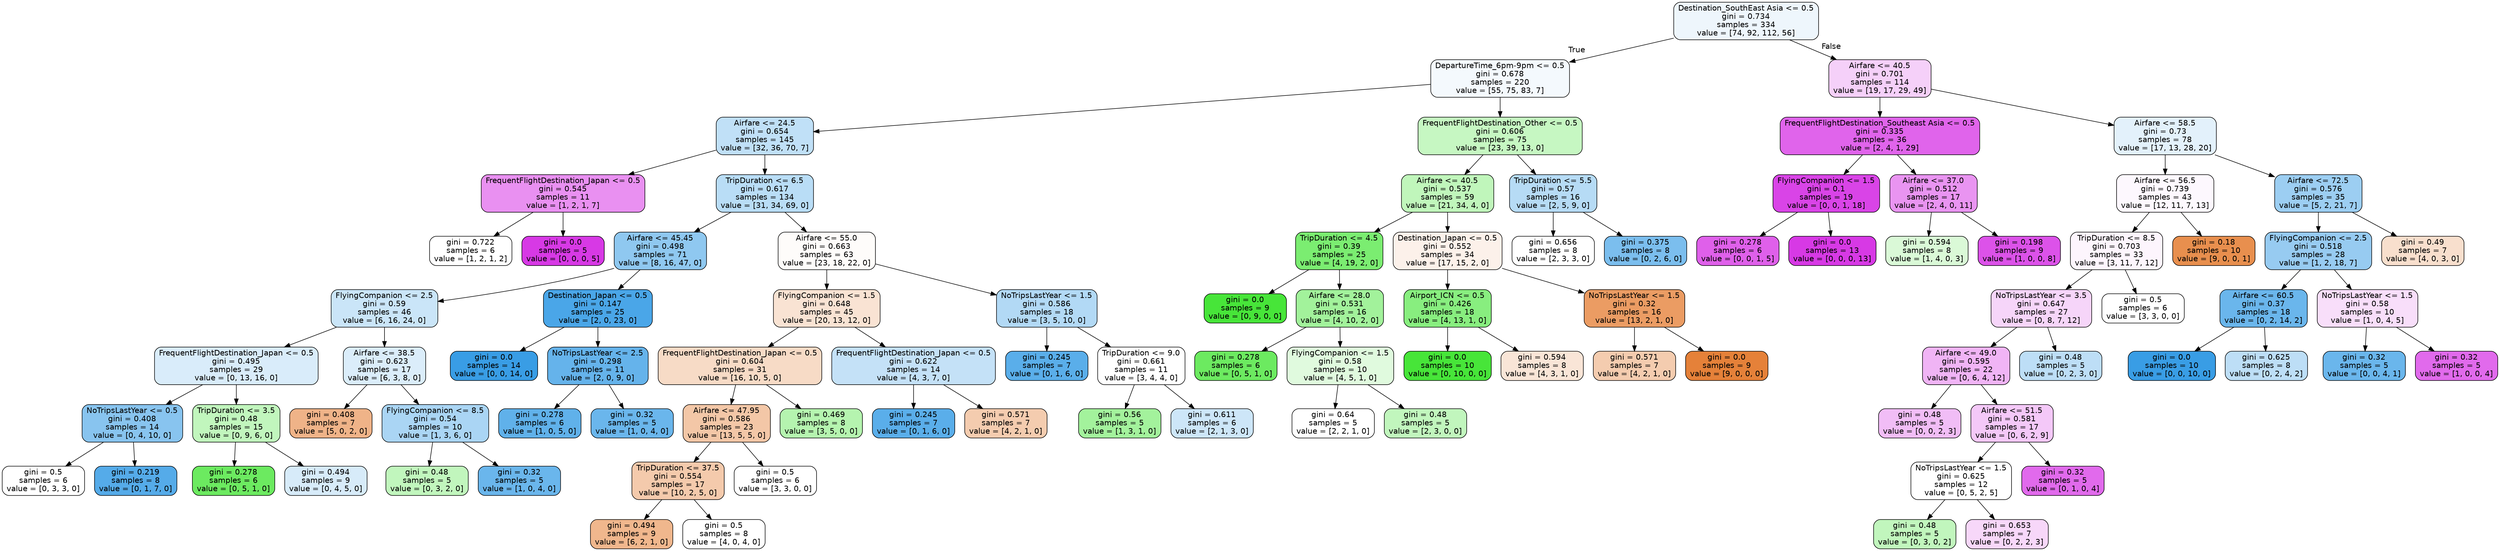 digraph Tree {
node [shape=box, style="filled, rounded", color="black", fontname=helvetica] ;
edge [fontname=helvetica] ;
0 [label="Destination_SouthEast Asia <= 0.5\ngini = 0.734\nsamples = 334\nvalue = [74, 92, 112, 56]", fillcolor="#399de515"] ;
1 [label="DepartureTime_6pm-9pm <= 0.5\ngini = 0.678\nsamples = 220\nvalue = [55, 75, 83, 7]", fillcolor="#399de50e"] ;
0 -> 1 [labeldistance=2.5, labelangle=45, headlabel="True"] ;
2 [label="Airfare <= 24.5\ngini = 0.654\nsamples = 145\nvalue = [32, 36, 70, 7]", fillcolor="#399de550"] ;
1 -> 2 ;
3 [label="FrequentFlightDestination_Japan <= 0.5\ngini = 0.545\nsamples = 11\nvalue = [1, 2, 1, 7]", fillcolor="#d739e58e"] ;
2 -> 3 ;
4 [label="gini = 0.722\nsamples = 6\nvalue = [1, 2, 1, 2]", fillcolor="#47e53900"] ;
3 -> 4 ;
5 [label="gini = 0.0\nsamples = 5\nvalue = [0, 0, 0, 5]", fillcolor="#d739e5ff"] ;
3 -> 5 ;
6 [label="TripDuration <= 6.5\ngini = 0.617\nsamples = 134\nvalue = [31, 34, 69, 0]", fillcolor="#399de559"] ;
2 -> 6 ;
7 [label="Airfare <= 45.45\ngini = 0.498\nsamples = 71\nvalue = [8, 16, 47, 0]", fillcolor="#399de590"] ;
6 -> 7 ;
8 [label="FlyingCompanion <= 2.5\ngini = 0.59\nsamples = 46\nvalue = [6, 16, 24, 0]", fillcolor="#399de544"] ;
7 -> 8 ;
9 [label="FrequentFlightDestination_Japan <= 0.5\ngini = 0.495\nsamples = 29\nvalue = [0, 13, 16, 0]", fillcolor="#399de530"] ;
8 -> 9 ;
10 [label="NoTripsLastYear <= 0.5\ngini = 0.408\nsamples = 14\nvalue = [0, 4, 10, 0]", fillcolor="#399de599"] ;
9 -> 10 ;
11 [label="gini = 0.5\nsamples = 6\nvalue = [0, 3, 3, 0]", fillcolor="#47e53900"] ;
10 -> 11 ;
12 [label="gini = 0.219\nsamples = 8\nvalue = [0, 1, 7, 0]", fillcolor="#399de5db"] ;
10 -> 12 ;
13 [label="TripDuration <= 3.5\ngini = 0.48\nsamples = 15\nvalue = [0, 9, 6, 0]", fillcolor="#47e53955"] ;
9 -> 13 ;
14 [label="gini = 0.278\nsamples = 6\nvalue = [0, 5, 1, 0]", fillcolor="#47e539cc"] ;
13 -> 14 ;
15 [label="gini = 0.494\nsamples = 9\nvalue = [0, 4, 5, 0]", fillcolor="#399de533"] ;
13 -> 15 ;
16 [label="Airfare <= 38.5\ngini = 0.623\nsamples = 17\nvalue = [6, 3, 8, 0]", fillcolor="#399de52e"] ;
8 -> 16 ;
17 [label="gini = 0.408\nsamples = 7\nvalue = [5, 0, 2, 0]", fillcolor="#e5813999"] ;
16 -> 17 ;
18 [label="FlyingCompanion <= 8.5\ngini = 0.54\nsamples = 10\nvalue = [1, 3, 6, 0]", fillcolor="#399de56d"] ;
16 -> 18 ;
19 [label="gini = 0.48\nsamples = 5\nvalue = [0, 3, 2, 0]", fillcolor="#47e53955"] ;
18 -> 19 ;
20 [label="gini = 0.32\nsamples = 5\nvalue = [1, 0, 4, 0]", fillcolor="#399de5bf"] ;
18 -> 20 ;
21 [label="Destination_Japan <= 0.5\ngini = 0.147\nsamples = 25\nvalue = [2, 0, 23, 0]", fillcolor="#399de5e9"] ;
7 -> 21 ;
22 [label="gini = 0.0\nsamples = 14\nvalue = [0, 0, 14, 0]", fillcolor="#399de5ff"] ;
21 -> 22 ;
23 [label="NoTripsLastYear <= 2.5\ngini = 0.298\nsamples = 11\nvalue = [2, 0, 9, 0]", fillcolor="#399de5c6"] ;
21 -> 23 ;
24 [label="gini = 0.278\nsamples = 6\nvalue = [1, 0, 5, 0]", fillcolor="#399de5cc"] ;
23 -> 24 ;
25 [label="gini = 0.32\nsamples = 5\nvalue = [1, 0, 4, 0]", fillcolor="#399de5bf"] ;
23 -> 25 ;
26 [label="Airfare <= 55.0\ngini = 0.663\nsamples = 63\nvalue = [23, 18, 22, 0]", fillcolor="#e5813906"] ;
6 -> 26 ;
27 [label="FlyingCompanion <= 1.5\ngini = 0.648\nsamples = 45\nvalue = [20, 13, 12, 0]", fillcolor="#e5813938"] ;
26 -> 27 ;
28 [label="FrequentFlightDestination_Japan <= 0.5\ngini = 0.604\nsamples = 31\nvalue = [16, 10, 5, 0]", fillcolor="#e5813949"] ;
27 -> 28 ;
29 [label="Airfare <= 47.95\ngini = 0.586\nsamples = 23\nvalue = [13, 5, 5, 0]", fillcolor="#e5813971"] ;
28 -> 29 ;
30 [label="TripDuration <= 37.5\ngini = 0.554\nsamples = 17\nvalue = [10, 2, 5, 0]", fillcolor="#e581396a"] ;
29 -> 30 ;
31 [label="gini = 0.494\nsamples = 9\nvalue = [6, 2, 1, 0]", fillcolor="#e5813992"] ;
30 -> 31 ;
32 [label="gini = 0.5\nsamples = 8\nvalue = [4, 0, 4, 0]", fillcolor="#e5813900"] ;
30 -> 32 ;
33 [label="gini = 0.5\nsamples = 6\nvalue = [3, 3, 0, 0]", fillcolor="#e5813900"] ;
29 -> 33 ;
34 [label="gini = 0.469\nsamples = 8\nvalue = [3, 5, 0, 0]", fillcolor="#47e53966"] ;
28 -> 34 ;
35 [label="FrequentFlightDestination_Japan <= 0.5\ngini = 0.622\nsamples = 14\nvalue = [4, 3, 7, 0]", fillcolor="#399de54c"] ;
27 -> 35 ;
36 [label="gini = 0.245\nsamples = 7\nvalue = [0, 1, 6, 0]", fillcolor="#399de5d4"] ;
35 -> 36 ;
37 [label="gini = 0.571\nsamples = 7\nvalue = [4, 2, 1, 0]", fillcolor="#e5813966"] ;
35 -> 37 ;
38 [label="NoTripsLastYear <= 1.5\ngini = 0.586\nsamples = 18\nvalue = [3, 5, 10, 0]", fillcolor="#399de562"] ;
26 -> 38 ;
39 [label="gini = 0.245\nsamples = 7\nvalue = [0, 1, 6, 0]", fillcolor="#399de5d4"] ;
38 -> 39 ;
40 [label="TripDuration <= 9.0\ngini = 0.661\nsamples = 11\nvalue = [3, 4, 4, 0]", fillcolor="#47e53900"] ;
38 -> 40 ;
41 [label="gini = 0.56\nsamples = 5\nvalue = [1, 3, 1, 0]", fillcolor="#47e5397f"] ;
40 -> 41 ;
42 [label="gini = 0.611\nsamples = 6\nvalue = [2, 1, 3, 0]", fillcolor="#399de540"] ;
40 -> 42 ;
43 [label="FrequentFlightDestination_Other <= 0.5\ngini = 0.606\nsamples = 75\nvalue = [23, 39, 13, 0]", fillcolor="#47e5394e"] ;
1 -> 43 ;
44 [label="Airfare <= 40.5\ngini = 0.537\nsamples = 59\nvalue = [21, 34, 4, 0]", fillcolor="#47e53957"] ;
43 -> 44 ;
45 [label="TripDuration <= 4.5\ngini = 0.39\nsamples = 25\nvalue = [4, 19, 2, 0]", fillcolor="#47e539b6"] ;
44 -> 45 ;
46 [label="gini = 0.0\nsamples = 9\nvalue = [0, 9, 0, 0]", fillcolor="#47e539ff"] ;
45 -> 46 ;
47 [label="Airfare <= 28.0\ngini = 0.531\nsamples = 16\nvalue = [4, 10, 2, 0]", fillcolor="#47e53980"] ;
45 -> 47 ;
48 [label="gini = 0.278\nsamples = 6\nvalue = [0, 5, 1, 0]", fillcolor="#47e539cc"] ;
47 -> 48 ;
49 [label="FlyingCompanion <= 1.5\ngini = 0.58\nsamples = 10\nvalue = [4, 5, 1, 0]", fillcolor="#47e5392a"] ;
47 -> 49 ;
50 [label="gini = 0.64\nsamples = 5\nvalue = [2, 2, 1, 0]", fillcolor="#e5813900"] ;
49 -> 50 ;
51 [label="gini = 0.48\nsamples = 5\nvalue = [2, 3, 0, 0]", fillcolor="#47e53955"] ;
49 -> 51 ;
52 [label="Destination_Japan <= 0.5\ngini = 0.552\nsamples = 34\nvalue = [17, 15, 2, 0]", fillcolor="#e581391b"] ;
44 -> 52 ;
53 [label="Airport_ICN <= 0.5\ngini = 0.426\nsamples = 18\nvalue = [4, 13, 1, 0]", fillcolor="#47e539a4"] ;
52 -> 53 ;
54 [label="gini = 0.0\nsamples = 10\nvalue = [0, 10, 0, 0]", fillcolor="#47e539ff"] ;
53 -> 54 ;
55 [label="gini = 0.594\nsamples = 8\nvalue = [4, 3, 1, 0]", fillcolor="#e5813933"] ;
53 -> 55 ;
56 [label="NoTripsLastYear <= 1.5\ngini = 0.32\nsamples = 16\nvalue = [13, 2, 1, 0]", fillcolor="#e58139c8"] ;
52 -> 56 ;
57 [label="gini = 0.571\nsamples = 7\nvalue = [4, 2, 1, 0]", fillcolor="#e5813966"] ;
56 -> 57 ;
58 [label="gini = 0.0\nsamples = 9\nvalue = [9, 0, 0, 0]", fillcolor="#e58139ff"] ;
56 -> 58 ;
59 [label="TripDuration <= 5.5\ngini = 0.57\nsamples = 16\nvalue = [2, 5, 9, 0]", fillcolor="#399de55d"] ;
43 -> 59 ;
60 [label="gini = 0.656\nsamples = 8\nvalue = [2, 3, 3, 0]", fillcolor="#47e53900"] ;
59 -> 60 ;
61 [label="gini = 0.375\nsamples = 8\nvalue = [0, 2, 6, 0]", fillcolor="#399de5aa"] ;
59 -> 61 ;
62 [label="Airfare <= 40.5\ngini = 0.701\nsamples = 114\nvalue = [19, 17, 29, 49]", fillcolor="#d739e53c"] ;
0 -> 62 [labeldistance=2.5, labelangle=-45, headlabel="False"] ;
63 [label="FrequentFlightDestination_Southeast Asia <= 0.5\ngini = 0.335\nsamples = 36\nvalue = [2, 4, 1, 29]", fillcolor="#d739e5c7"] ;
62 -> 63 ;
64 [label="FlyingCompanion <= 1.5\ngini = 0.1\nsamples = 19\nvalue = [0, 0, 1, 18]", fillcolor="#d739e5f1"] ;
63 -> 64 ;
65 [label="gini = 0.278\nsamples = 6\nvalue = [0, 0, 1, 5]", fillcolor="#d739e5cc"] ;
64 -> 65 ;
66 [label="gini = 0.0\nsamples = 13\nvalue = [0, 0, 0, 13]", fillcolor="#d739e5ff"] ;
64 -> 66 ;
67 [label="Airfare <= 37.0\ngini = 0.512\nsamples = 17\nvalue = [2, 4, 0, 11]", fillcolor="#d739e589"] ;
63 -> 67 ;
68 [label="gini = 0.594\nsamples = 8\nvalue = [1, 4, 0, 3]", fillcolor="#47e53933"] ;
67 -> 68 ;
69 [label="gini = 0.198\nsamples = 9\nvalue = [1, 0, 0, 8]", fillcolor="#d739e5df"] ;
67 -> 69 ;
70 [label="Airfare <= 58.5\ngini = 0.73\nsamples = 78\nvalue = [17, 13, 28, 20]", fillcolor="#399de523"] ;
62 -> 70 ;
71 [label="Airfare <= 56.5\ngini = 0.739\nsamples = 43\nvalue = [12, 11, 7, 13]", fillcolor="#d739e508"] ;
70 -> 71 ;
72 [label="TripDuration <= 8.5\ngini = 0.703\nsamples = 33\nvalue = [3, 11, 7, 12]", fillcolor="#d739e50c"] ;
71 -> 72 ;
73 [label="NoTripsLastYear <= 3.5\ngini = 0.647\nsamples = 27\nvalue = [0, 8, 7, 12]", fillcolor="#d739e536"] ;
72 -> 73 ;
74 [label="Airfare <= 49.0\ngini = 0.595\nsamples = 22\nvalue = [0, 6, 4, 12]", fillcolor="#d739e560"] ;
73 -> 74 ;
75 [label="gini = 0.48\nsamples = 5\nvalue = [0, 0, 2, 3]", fillcolor="#d739e555"] ;
74 -> 75 ;
76 [label="Airfare <= 51.5\ngini = 0.581\nsamples = 17\nvalue = [0, 6, 2, 9]", fillcolor="#d739e546"] ;
74 -> 76 ;
77 [label="NoTripsLastYear <= 1.5\ngini = 0.625\nsamples = 12\nvalue = [0, 5, 2, 5]", fillcolor="#47e53900"] ;
76 -> 77 ;
78 [label="gini = 0.48\nsamples = 5\nvalue = [0, 3, 0, 2]", fillcolor="#47e53955"] ;
77 -> 78 ;
79 [label="gini = 0.653\nsamples = 7\nvalue = [0, 2, 2, 3]", fillcolor="#d739e533"] ;
77 -> 79 ;
80 [label="gini = 0.32\nsamples = 5\nvalue = [0, 1, 0, 4]", fillcolor="#d739e5bf"] ;
76 -> 80 ;
81 [label="gini = 0.48\nsamples = 5\nvalue = [0, 2, 3, 0]", fillcolor="#399de555"] ;
73 -> 81 ;
82 [label="gini = 0.5\nsamples = 6\nvalue = [3, 3, 0, 0]", fillcolor="#e5813900"] ;
72 -> 82 ;
83 [label="gini = 0.18\nsamples = 10\nvalue = [9, 0, 0, 1]", fillcolor="#e58139e3"] ;
71 -> 83 ;
84 [label="Airfare <= 72.5\ngini = 0.576\nsamples = 35\nvalue = [5, 2, 21, 7]", fillcolor="#399de57f"] ;
70 -> 84 ;
85 [label="FlyingCompanion <= 2.5\ngini = 0.518\nsamples = 28\nvalue = [1, 2, 18, 7]", fillcolor="#399de586"] ;
84 -> 85 ;
86 [label="Airfare <= 60.5\ngini = 0.37\nsamples = 18\nvalue = [0, 2, 14, 2]", fillcolor="#399de5bf"] ;
85 -> 86 ;
87 [label="gini = 0.0\nsamples = 10\nvalue = [0, 0, 10, 0]", fillcolor="#399de5ff"] ;
86 -> 87 ;
88 [label="gini = 0.625\nsamples = 8\nvalue = [0, 2, 4, 2]", fillcolor="#399de555"] ;
86 -> 88 ;
89 [label="NoTripsLastYear <= 1.5\ngini = 0.58\nsamples = 10\nvalue = [1, 0, 4, 5]", fillcolor="#d739e52a"] ;
85 -> 89 ;
90 [label="gini = 0.32\nsamples = 5\nvalue = [0, 0, 4, 1]", fillcolor="#399de5bf"] ;
89 -> 90 ;
91 [label="gini = 0.32\nsamples = 5\nvalue = [1, 0, 0, 4]", fillcolor="#d739e5bf"] ;
89 -> 91 ;
92 [label="gini = 0.49\nsamples = 7\nvalue = [4, 0, 3, 0]", fillcolor="#e5813940"] ;
84 -> 92 ;
}